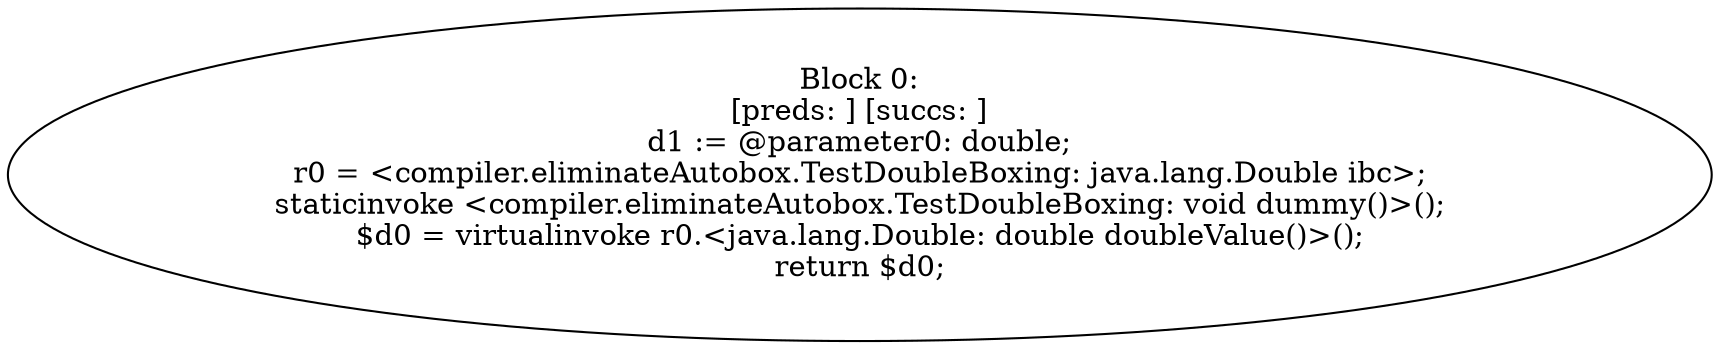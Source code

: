 digraph "unitGraph" {
    "Block 0:
[preds: ] [succs: ]
d1 := @parameter0: double;
r0 = <compiler.eliminateAutobox.TestDoubleBoxing: java.lang.Double ibc>;
staticinvoke <compiler.eliminateAutobox.TestDoubleBoxing: void dummy()>();
$d0 = virtualinvoke r0.<java.lang.Double: double doubleValue()>();
return $d0;
"
}
